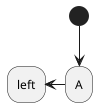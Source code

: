 {
  "sha1": "c3zwbc05jq8q9w2odawcgq65s8fmurv",
  "insertion": {
    "when": "2024-06-01T09:03:00.868Z",
    "user": "plantuml@gmail.com"
  }
}
@startuml
(*) --> "A"
-left-> "left"
@enduml
